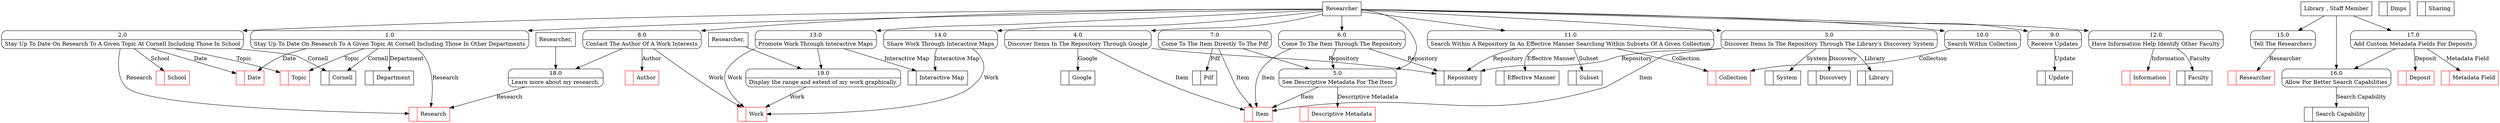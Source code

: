 digraph dfd2{ 
node[shape=record]
200 [label="<f0>  |<f1> Date " color=red];
201 [label="<f0>  |<f1> Department " ];
202 [label="<f0>  |<f1> Topic " color=red];
203 [label="<f0>  |<f1> Research " color=red];
204 [label="<f0>  |<f1> Cornell " ];
205 [label="<f0>  |<f1> School " color=red];
206 [label="<f0>  |<f1> Item " color=red];
207 [label="<f0>  |<f1> Repository " ];
208 [label="<f0>  |<f1> Library " ];
209 [label="<f0>  |<f1> Google " ];
210 [label="<f0>  |<f1> Pdf " ];
211 [label="<f0>  |<f1> Descriptive Metadata " color=red];
212 [label="<f0>  |<f1> Work " color=red];
213 [label="<f0>  |<f1> Author " color=red];
214 [label="<f0>  |<f1> Update " ];
215 [label="<f0>  |<f1> Subset " ];
216 [label="<f0>  |<f1> Collection " color=red];
217 [label="<f0>  |<f1> Effective Manner " ];
218 [label="<f0>  |<f1> Information " color=red];
219 [label="<f0>  |<f1> Faculty " ];
220 [label="<f0>  |<f1> Interactive Map " ];
221 [label="<f0>  |<f1> Researcher " color=red];
222 [label="<f0>  |<f1> Dmps " ];
223 [label="<f0>  |<f1> Sharing " ];
224 [label="<f0>  |<f1> System " ];
225 [label="<f0>  |<f1> Deposit " color=red];
226 [label="<f0>  |<f1> Search Capability " ];
227 [label="<f0>  |<f1> Metadata Field " color=red];
228 [label="<f0>  |<f1> Discovery " ];
229 [label="Researcher" shape=box];
230 [label="Library , Staff Member" shape=box];
231 [label="{<f0> 1.0|<f1> Stay Up To Date On Research To A Given Topic At Cornell Including Those In Other Departments }" shape=Mrecord];
232 [label="{<f0> 2.0|<f1> Stay Up To Date On Research To A Given Topic At Cornell Including Those In School }" shape=Mrecord];
233 [label="{<f0> 3.0|<f1> Discover Items In The Repository Through The Library's Discovery System }" shape=Mrecord];
234 [label="{<f0> 4.0|<f1> Discover Items In The Repository Through Google }" shape=Mrecord];
235 [label="{<f0> 5.0|<f1> See Descriptive Metadata For The Item }" shape=Mrecord];
236 [label="{<f0> 6.0|<f1> Come To The Item Through The Repository }" shape=Mrecord];
237 [label="{<f0> 7.0|<f1> Come To The Item Directly To The Pdf }" shape=Mrecord];
238 [label="{<f0> 8.0|<f1> Contact The Author Of A Work Interests }" shape=Mrecord];
239 [label="{<f0> 9.0|<f1> Receive Updates }" shape=Mrecord];
240 [label="{<f0> 10.0|<f1> Search Within Collection }" shape=Mrecord];
241 [label="{<f0> 11.0|<f1> Search Within A Repository In An Effective Manner Searching Within Subsets Of A Given Collection }" shape=Mrecord];
242 [label="{<f0> 12.0|<f1> Have Information Help Identify Other Faculty }" shape=Mrecord];
243 [label="{<f0> 13.0|<f1> Promote Work Through Interactive Maps }" shape=Mrecord];
244 [label="{<f0> 14.0|<f1> Share Work Through Interactive Maps }" shape=Mrecord];
245 [label="{<f0> 15.0|<f1> Tell The Researchers }" shape=Mrecord];
246 [label="{<f0> 16.0|<f1> Allow For Better Search Capabilities }" shape=Mrecord];
247 [label="{<f0> 17.0|<f1> Add Custom Metadata Fields For Deposits }" shape=Mrecord];
18 [label="{<f0> 18.0|<f1> Learn more about my research. }" shape=Mrecord];
238 -> 18
1001 [label="Researcher," shape=box];
1001 -> 18
18 -> 203  [label="Research"]
19 [label="{<f0> 19.0|<f1> Display the range and extent of my work graphically. }" shape=Mrecord];
243 -> 19
1005 [label="Researcher," shape=box];
1005 -> 19
19 -> 212  [label="Work"]
229 -> 231
229 -> 232
229 -> 233
229 -> 234
229 -> 235
229 -> 236
229 -> 238
229 -> 239
229 -> 240
229 -> 241
229 -> 242
229 -> 243
229 -> 244
230 -> 245
230 -> 246
230 -> 247
231 -> 200 [label="Date"]
231 -> 203 [label="Research"]
231 -> 202 [label="Topic"]
231 -> 204 [label="Cornell"]
231 -> 201 [label="Department"]
232 -> 205 [label="School"]
232 -> 202 [label="Topic"]
232 -> 200 [label="Date"]
232 -> 203 [label="Research"]
232 -> 204 [label="Cornell"]
233 -> 206 [label="Item"]
233 -> 207 [label="Repository"]
233 -> 224 [label="System"]
234 -> 209 [label="Google"]
234 -> 206 [label="Item"]
234 -> 207 [label="Repository"]
235 -> 211 [label="Descriptive Metadata"]
235 -> 206 [label="Item"]
236 -> 235
236 -> 206 [label="Item"]
236 -> 207 [label="Repository"]
237 -> 235
237 -> 210 [label="Pdf"]
237 -> 206 [label="Item"]
238 -> 213 [label="Author"]
238 -> 212 [label="Work"]
239 -> 214 [label="Update"]
240 -> 216 [label="Collection"]
241 -> 207 [label="Repository"]
241 -> 216 [label="Collection"]
241 -> 217 [label="Effective Manner"]
241 -> 215 [label="Subset"]
242 -> 218 [label="Information"]
242 -> 219 [label="Faculty"]
243 -> 220 [label="Interactive Map"]
243 -> 212 [label="Work"]
244 -> 212 [label="Work"]
244 -> 220 [label="Interactive Map"]
245 -> 221 [label="Researcher"]
246 -> 226 [label="Search Capability"]
247 -> 246
247 -> 227 [label="Metadata Field"]
247 -> 225 [label="Deposit"]
233 -> 208 [label="Library"]
233 -> 228 [label="Discovery"]
}